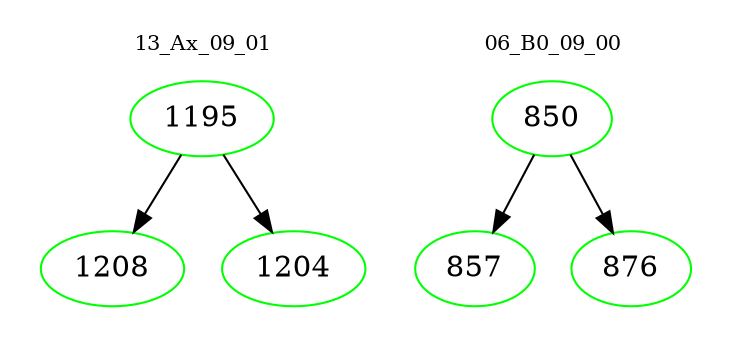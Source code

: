 digraph{
subgraph cluster_0 {
color = white
label = "13_Ax_09_01";
fontsize=10;
T0_1195 [label="1195", color="green"]
T0_1195 -> T0_1208 [color="black"]
T0_1208 [label="1208", color="green"]
T0_1195 -> T0_1204 [color="black"]
T0_1204 [label="1204", color="green"]
}
subgraph cluster_1 {
color = white
label = "06_B0_09_00";
fontsize=10;
T1_850 [label="850", color="green"]
T1_850 -> T1_857 [color="black"]
T1_857 [label="857", color="green"]
T1_850 -> T1_876 [color="black"]
T1_876 [label="876", color="green"]
}
}
